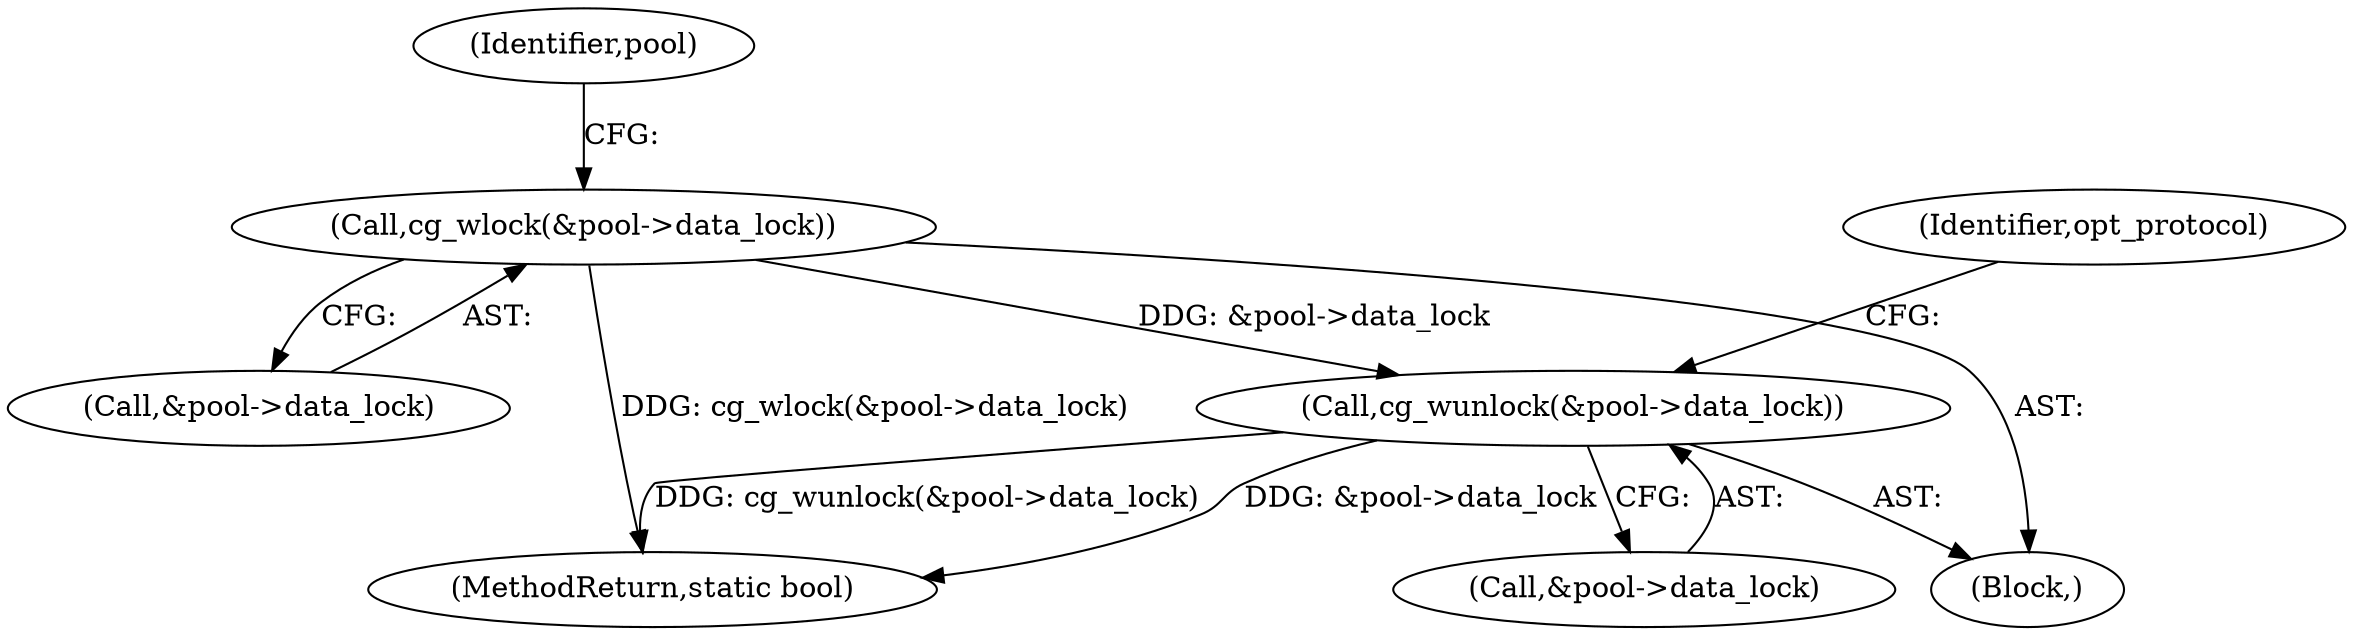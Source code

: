 digraph "0_sgminer_910c36089940e81fb85c65b8e63dcd2fac71470c@pointer" {
"1000689" [label="(Call,cg_wunlock(&pool->data_lock))"];
"1000240" [label="(Call,cg_wlock(&pool->data_lock))"];
"1000240" [label="(Call,cg_wlock(&pool->data_lock))"];
"1000241" [label="(Call,&pool->data_lock)"];
"1000695" [label="(Identifier,opt_protocol)"];
"1000759" [label="(MethodReturn,static bool)"];
"1000248" [label="(Identifier,pool)"];
"1000689" [label="(Call,cg_wunlock(&pool->data_lock))"];
"1000109" [label="(Block,)"];
"1000690" [label="(Call,&pool->data_lock)"];
"1000689" -> "1000109"  [label="AST: "];
"1000689" -> "1000690"  [label="CFG: "];
"1000690" -> "1000689"  [label="AST: "];
"1000695" -> "1000689"  [label="CFG: "];
"1000689" -> "1000759"  [label="DDG: cg_wunlock(&pool->data_lock)"];
"1000689" -> "1000759"  [label="DDG: &pool->data_lock"];
"1000240" -> "1000689"  [label="DDG: &pool->data_lock"];
"1000240" -> "1000109"  [label="AST: "];
"1000240" -> "1000241"  [label="CFG: "];
"1000241" -> "1000240"  [label="AST: "];
"1000248" -> "1000240"  [label="CFG: "];
"1000240" -> "1000759"  [label="DDG: cg_wlock(&pool->data_lock)"];
}
